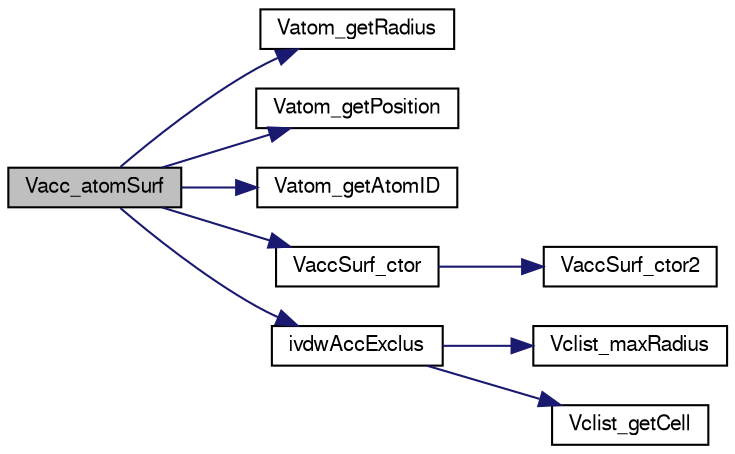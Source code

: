 digraph "Vacc_atomSurf"
{
  edge [fontname="FreeSans",fontsize="10",labelfontname="FreeSans",labelfontsize="10"];
  node [fontname="FreeSans",fontsize="10",shape=record];
  rankdir="LR";
  Node1 [label="Vacc_atomSurf",height=0.2,width=0.4,color="black", fillcolor="grey75", style="filled" fontcolor="black"];
  Node1 -> Node2 [color="midnightblue",fontsize="10",style="solid",fontname="FreeSans"];
  Node2 [label="Vatom_getRadius",height=0.2,width=0.4,color="black", fillcolor="white", style="filled",URL="$group___vatom.html#ga9739f811224b6e7219cf6e21e0b4d9b4",tooltip="Get atomic position."];
  Node1 -> Node3 [color="midnightblue",fontsize="10",style="solid",fontname="FreeSans"];
  Node3 [label="Vatom_getPosition",height=0.2,width=0.4,color="black", fillcolor="white", style="filled",URL="$group___vatom.html#ga282b06da5d33678cab1173a6fe5bc89c",tooltip="Get atomic position."];
  Node1 -> Node4 [color="midnightblue",fontsize="10",style="solid",fontname="FreeSans"];
  Node4 [label="Vatom_getAtomID",height=0.2,width=0.4,color="black", fillcolor="white", style="filled",URL="$group___vatom.html#ga15b6aa3689898e3b88f2920dec4470a9",tooltip="Get atom ID."];
  Node1 -> Node5 [color="midnightblue",fontsize="10",style="solid",fontname="FreeSans"];
  Node5 [label="VaccSurf_ctor",height=0.2,width=0.4,color="black", fillcolor="white", style="filled",URL="$group___vacc.html#ga4a6d9195773fa7de0e8971ae9ef4c185",tooltip="Allocate and construct the surface object; do not assign surface points to positions."];
  Node5 -> Node6 [color="midnightblue",fontsize="10",style="solid",fontname="FreeSans"];
  Node6 [label="VaccSurf_ctor2",height=0.2,width=0.4,color="black", fillcolor="white", style="filled",URL="$group___vacc.html#gad253baa15c0da3af54e7aaf95a3cad14",tooltip="Construct the surface object using previously allocated memory; do not assign surface points to posit..."];
  Node1 -> Node7 [color="midnightblue",fontsize="10",style="solid",fontname="FreeSans"];
  Node7 [label="ivdwAccExclus",height=0.2,width=0.4,color="black", fillcolor="white", style="filled",URL="$vacc_8c.html#a5c6356f19e11daf8d0dea84bd92cc226",tooltip="Determines if a point is within the union of the spheres centered at the atomic centers with radii eq..."];
  Node7 -> Node8 [color="midnightblue",fontsize="10",style="solid",fontname="FreeSans"];
  Node8 [label="Vclist_maxRadius",height=0.2,width=0.4,color="black", fillcolor="white", style="filled",URL="$group___vclist.html#gac90480afcf0e082a4b7bf755cb15d360",tooltip="Get the max probe radius value (in A) the cell list was constructed with."];
  Node7 -> Node9 [color="midnightblue",fontsize="10",style="solid",fontname="FreeSans"];
  Node9 [label="Vclist_getCell",height=0.2,width=0.4,color="black", fillcolor="white", style="filled",URL="$group___vclist.html#gaee63e2dac121f3469b10f9f16b999402",tooltip="Return cell corresponding to specified position or return VNULL."];
}

